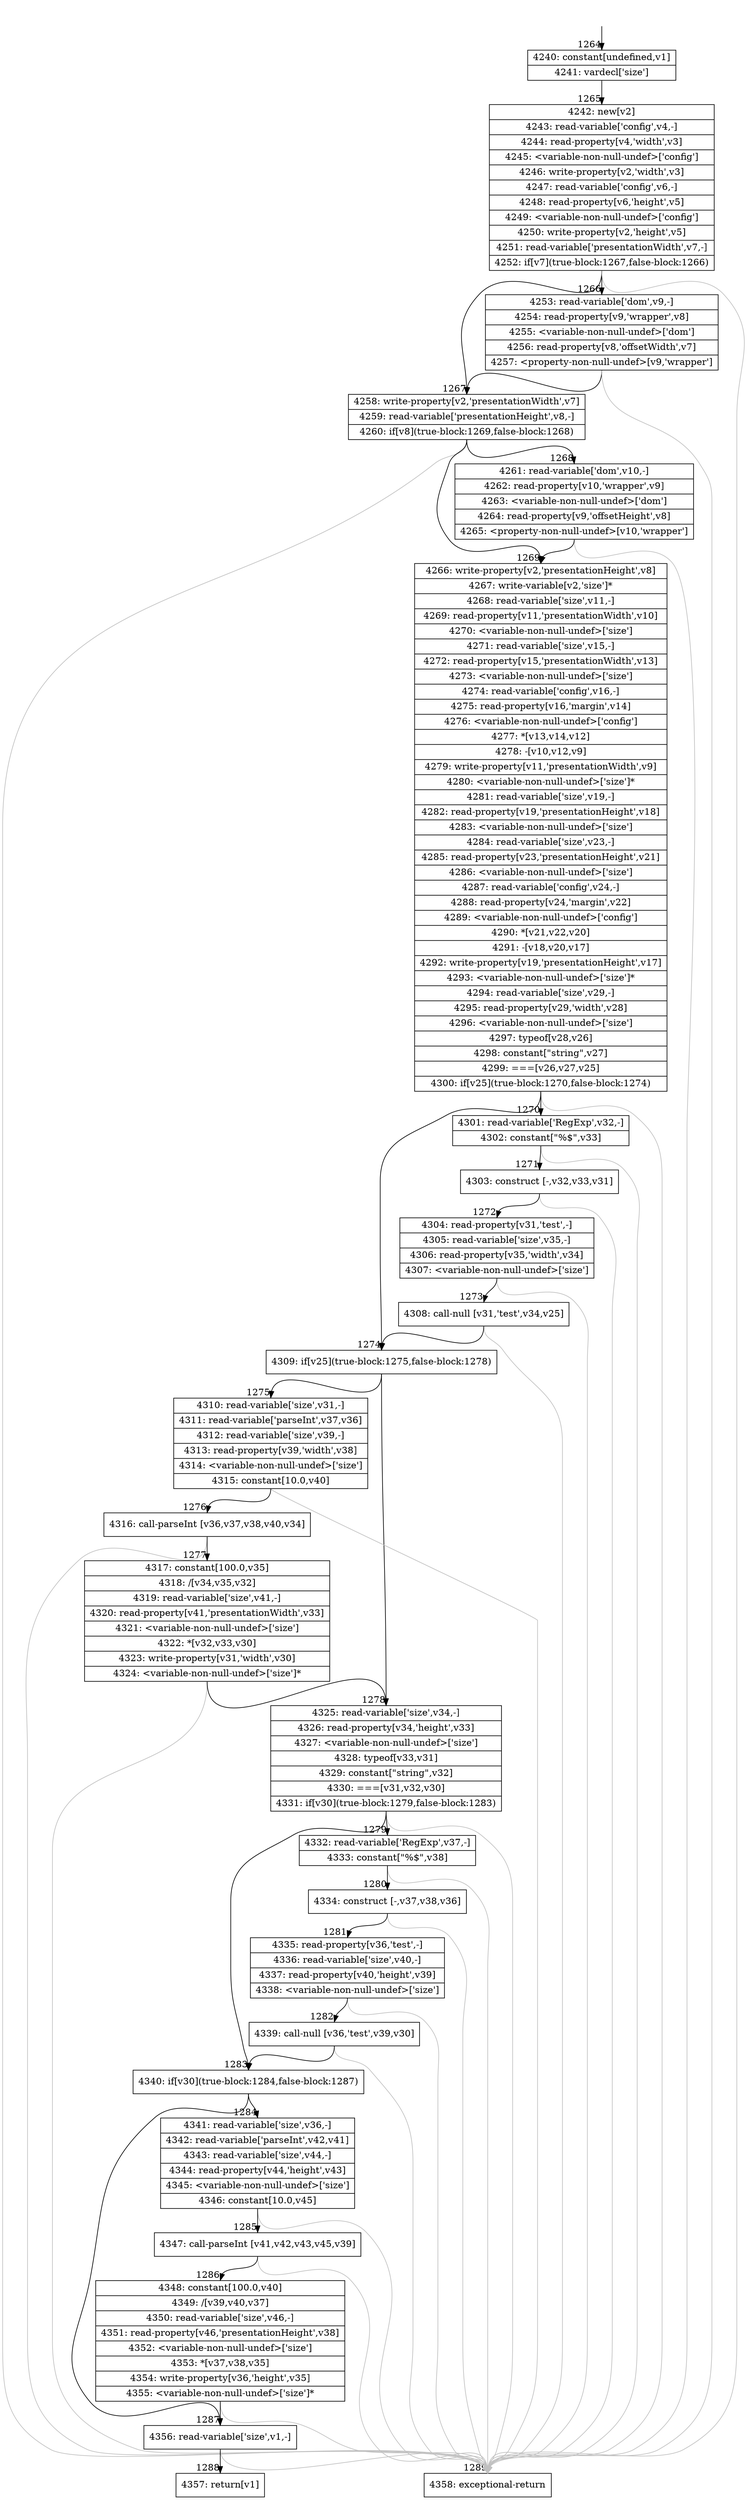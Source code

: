 digraph {
rankdir="TD"
BB_entry81[shape=none,label=""];
BB_entry81 -> BB1264 [tailport=s, headport=n, headlabel="    1264"]
BB1264 [shape=record label="{4240: constant[undefined,v1]|4241: vardecl['size']}" ] 
BB1264 -> BB1265 [tailport=s, headport=n, headlabel="      1265"]
BB1265 [shape=record label="{4242: new[v2]|4243: read-variable['config',v4,-]|4244: read-property[v4,'width',v3]|4245: \<variable-non-null-undef\>['config']|4246: write-property[v2,'width',v3]|4247: read-variable['config',v6,-]|4248: read-property[v6,'height',v5]|4249: \<variable-non-null-undef\>['config']|4250: write-property[v2,'height',v5]|4251: read-variable['presentationWidth',v7,-]|4252: if[v7](true-block:1267,false-block:1266)}" ] 
BB1265 -> BB1267 [tailport=s, headport=n, headlabel="      1267"]
BB1265 -> BB1266 [tailport=s, headport=n, headlabel="      1266"]
BB1265 -> BB1289 [tailport=s, headport=n, color=gray, headlabel="      1289"]
BB1266 [shape=record label="{4253: read-variable['dom',v9,-]|4254: read-property[v9,'wrapper',v8]|4255: \<variable-non-null-undef\>['dom']|4256: read-property[v8,'offsetWidth',v7]|4257: \<property-non-null-undef\>[v9,'wrapper']}" ] 
BB1266 -> BB1267 [tailport=s, headport=n]
BB1266 -> BB1289 [tailport=s, headport=n, color=gray]
BB1267 [shape=record label="{4258: write-property[v2,'presentationWidth',v7]|4259: read-variable['presentationHeight',v8,-]|4260: if[v8](true-block:1269,false-block:1268)}" ] 
BB1267 -> BB1269 [tailport=s, headport=n, headlabel="      1269"]
BB1267 -> BB1268 [tailport=s, headport=n, headlabel="      1268"]
BB1267 -> BB1289 [tailport=s, headport=n, color=gray]
BB1268 [shape=record label="{4261: read-variable['dom',v10,-]|4262: read-property[v10,'wrapper',v9]|4263: \<variable-non-null-undef\>['dom']|4264: read-property[v9,'offsetHeight',v8]|4265: \<property-non-null-undef\>[v10,'wrapper']}" ] 
BB1268 -> BB1269 [tailport=s, headport=n]
BB1268 -> BB1289 [tailport=s, headport=n, color=gray]
BB1269 [shape=record label="{4266: write-property[v2,'presentationHeight',v8]|4267: write-variable[v2,'size']*|4268: read-variable['size',v11,-]|4269: read-property[v11,'presentationWidth',v10]|4270: \<variable-non-null-undef\>['size']|4271: read-variable['size',v15,-]|4272: read-property[v15,'presentationWidth',v13]|4273: \<variable-non-null-undef\>['size']|4274: read-variable['config',v16,-]|4275: read-property[v16,'margin',v14]|4276: \<variable-non-null-undef\>['config']|4277: *[v13,v14,v12]|4278: -[v10,v12,v9]|4279: write-property[v11,'presentationWidth',v9]|4280: \<variable-non-null-undef\>['size']*|4281: read-variable['size',v19,-]|4282: read-property[v19,'presentationHeight',v18]|4283: \<variable-non-null-undef\>['size']|4284: read-variable['size',v23,-]|4285: read-property[v23,'presentationHeight',v21]|4286: \<variable-non-null-undef\>['size']|4287: read-variable['config',v24,-]|4288: read-property[v24,'margin',v22]|4289: \<variable-non-null-undef\>['config']|4290: *[v21,v22,v20]|4291: -[v18,v20,v17]|4292: write-property[v19,'presentationHeight',v17]|4293: \<variable-non-null-undef\>['size']*|4294: read-variable['size',v29,-]|4295: read-property[v29,'width',v28]|4296: \<variable-non-null-undef\>['size']|4297: typeof[v28,v26]|4298: constant[\"string\",v27]|4299: ===[v26,v27,v25]|4300: if[v25](true-block:1270,false-block:1274)}" ] 
BB1269 -> BB1274 [tailport=s, headport=n, headlabel="      1274"]
BB1269 -> BB1270 [tailport=s, headport=n, headlabel="      1270"]
BB1269 -> BB1289 [tailport=s, headport=n, color=gray]
BB1270 [shape=record label="{4301: read-variable['RegExp',v32,-]|4302: constant[\"%$\",v33]}" ] 
BB1270 -> BB1271 [tailport=s, headport=n, headlabel="      1271"]
BB1270 -> BB1289 [tailport=s, headport=n, color=gray]
BB1271 [shape=record label="{4303: construct [-,v32,v33,v31]}" ] 
BB1271 -> BB1272 [tailport=s, headport=n, headlabel="      1272"]
BB1271 -> BB1289 [tailport=s, headport=n, color=gray]
BB1272 [shape=record label="{4304: read-property[v31,'test',-]|4305: read-variable['size',v35,-]|4306: read-property[v35,'width',v34]|4307: \<variable-non-null-undef\>['size']}" ] 
BB1272 -> BB1273 [tailport=s, headport=n, headlabel="      1273"]
BB1272 -> BB1289 [tailport=s, headport=n, color=gray]
BB1273 [shape=record label="{4308: call-null [v31,'test',v34,v25]}" ] 
BB1273 -> BB1274 [tailport=s, headport=n]
BB1273 -> BB1289 [tailport=s, headport=n, color=gray]
BB1274 [shape=record label="{4309: if[v25](true-block:1275,false-block:1278)}" ] 
BB1274 -> BB1275 [tailport=s, headport=n, headlabel="      1275"]
BB1274 -> BB1278 [tailport=s, headport=n, headlabel="      1278"]
BB1275 [shape=record label="{4310: read-variable['size',v31,-]|4311: read-variable['parseInt',v37,v36]|4312: read-variable['size',v39,-]|4313: read-property[v39,'width',v38]|4314: \<variable-non-null-undef\>['size']|4315: constant[10.0,v40]}" ] 
BB1275 -> BB1276 [tailport=s, headport=n, headlabel="      1276"]
BB1275 -> BB1289 [tailport=s, headport=n, color=gray]
BB1276 [shape=record label="{4316: call-parseInt [v36,v37,v38,v40,v34]}" ] 
BB1276 -> BB1277 [tailport=s, headport=n, headlabel="      1277"]
BB1276 -> BB1289 [tailport=s, headport=n, color=gray]
BB1277 [shape=record label="{4317: constant[100.0,v35]|4318: /[v34,v35,v32]|4319: read-variable['size',v41,-]|4320: read-property[v41,'presentationWidth',v33]|4321: \<variable-non-null-undef\>['size']|4322: *[v32,v33,v30]|4323: write-property[v31,'width',v30]|4324: \<variable-non-null-undef\>['size']*}" ] 
BB1277 -> BB1278 [tailport=s, headport=n]
BB1277 -> BB1289 [tailport=s, headport=n, color=gray]
BB1278 [shape=record label="{4325: read-variable['size',v34,-]|4326: read-property[v34,'height',v33]|4327: \<variable-non-null-undef\>['size']|4328: typeof[v33,v31]|4329: constant[\"string\",v32]|4330: ===[v31,v32,v30]|4331: if[v30](true-block:1279,false-block:1283)}" ] 
BB1278 -> BB1283 [tailport=s, headport=n, headlabel="      1283"]
BB1278 -> BB1279 [tailport=s, headport=n, headlabel="      1279"]
BB1278 -> BB1289 [tailport=s, headport=n, color=gray]
BB1279 [shape=record label="{4332: read-variable['RegExp',v37,-]|4333: constant[\"%$\",v38]}" ] 
BB1279 -> BB1280 [tailport=s, headport=n, headlabel="      1280"]
BB1279 -> BB1289 [tailport=s, headport=n, color=gray]
BB1280 [shape=record label="{4334: construct [-,v37,v38,v36]}" ] 
BB1280 -> BB1281 [tailport=s, headport=n, headlabel="      1281"]
BB1280 -> BB1289 [tailport=s, headport=n, color=gray]
BB1281 [shape=record label="{4335: read-property[v36,'test',-]|4336: read-variable['size',v40,-]|4337: read-property[v40,'height',v39]|4338: \<variable-non-null-undef\>['size']}" ] 
BB1281 -> BB1282 [tailport=s, headport=n, headlabel="      1282"]
BB1281 -> BB1289 [tailport=s, headport=n, color=gray]
BB1282 [shape=record label="{4339: call-null [v36,'test',v39,v30]}" ] 
BB1282 -> BB1283 [tailport=s, headport=n]
BB1282 -> BB1289 [tailport=s, headport=n, color=gray]
BB1283 [shape=record label="{4340: if[v30](true-block:1284,false-block:1287)}" ] 
BB1283 -> BB1284 [tailport=s, headport=n, headlabel="      1284"]
BB1283 -> BB1287 [tailport=s, headport=n, headlabel="      1287"]
BB1284 [shape=record label="{4341: read-variable['size',v36,-]|4342: read-variable['parseInt',v42,v41]|4343: read-variable['size',v44,-]|4344: read-property[v44,'height',v43]|4345: \<variable-non-null-undef\>['size']|4346: constant[10.0,v45]}" ] 
BB1284 -> BB1285 [tailport=s, headport=n, headlabel="      1285"]
BB1284 -> BB1289 [tailport=s, headport=n, color=gray]
BB1285 [shape=record label="{4347: call-parseInt [v41,v42,v43,v45,v39]}" ] 
BB1285 -> BB1286 [tailport=s, headport=n, headlabel="      1286"]
BB1285 -> BB1289 [tailport=s, headport=n, color=gray]
BB1286 [shape=record label="{4348: constant[100.0,v40]|4349: /[v39,v40,v37]|4350: read-variable['size',v46,-]|4351: read-property[v46,'presentationHeight',v38]|4352: \<variable-non-null-undef\>['size']|4353: *[v37,v38,v35]|4354: write-property[v36,'height',v35]|4355: \<variable-non-null-undef\>['size']*}" ] 
BB1286 -> BB1287 [tailport=s, headport=n]
BB1286 -> BB1289 [tailport=s, headport=n, color=gray]
BB1287 [shape=record label="{4356: read-variable['size',v1,-]}" ] 
BB1287 -> BB1288 [tailport=s, headport=n, headlabel="      1288"]
BB1287 -> BB1289 [tailport=s, headport=n, color=gray]
BB1288 [shape=record label="{4357: return[v1]}" ] 
BB1289 [shape=record label="{4358: exceptional-return}" ] 
//#$~ 1645
}
